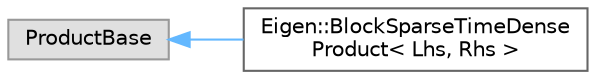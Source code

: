 digraph "类继承关系图"
{
 // LATEX_PDF_SIZE
  bgcolor="transparent";
  edge [fontname=Helvetica,fontsize=10,labelfontname=Helvetica,labelfontsize=10];
  node [fontname=Helvetica,fontsize=10,shape=box,height=0.2,width=0.4];
  rankdir="LR";
  Node0 [id="Node000000",label="ProductBase",height=0.2,width=0.4,color="grey60", fillcolor="#E0E0E0", style="filled",tooltip=" "];
  Node0 -> Node1 [id="edge5746_Node000000_Node000001",dir="back",color="steelblue1",style="solid",tooltip=" "];
  Node1 [id="Node000001",label="Eigen::BlockSparseTimeDense\lProduct\< Lhs, Rhs \>",height=0.2,width=0.4,color="grey40", fillcolor="white", style="filled",URL="$class_eigen_1_1_block_sparse_time_dense_product.html",tooltip=" "];
}
